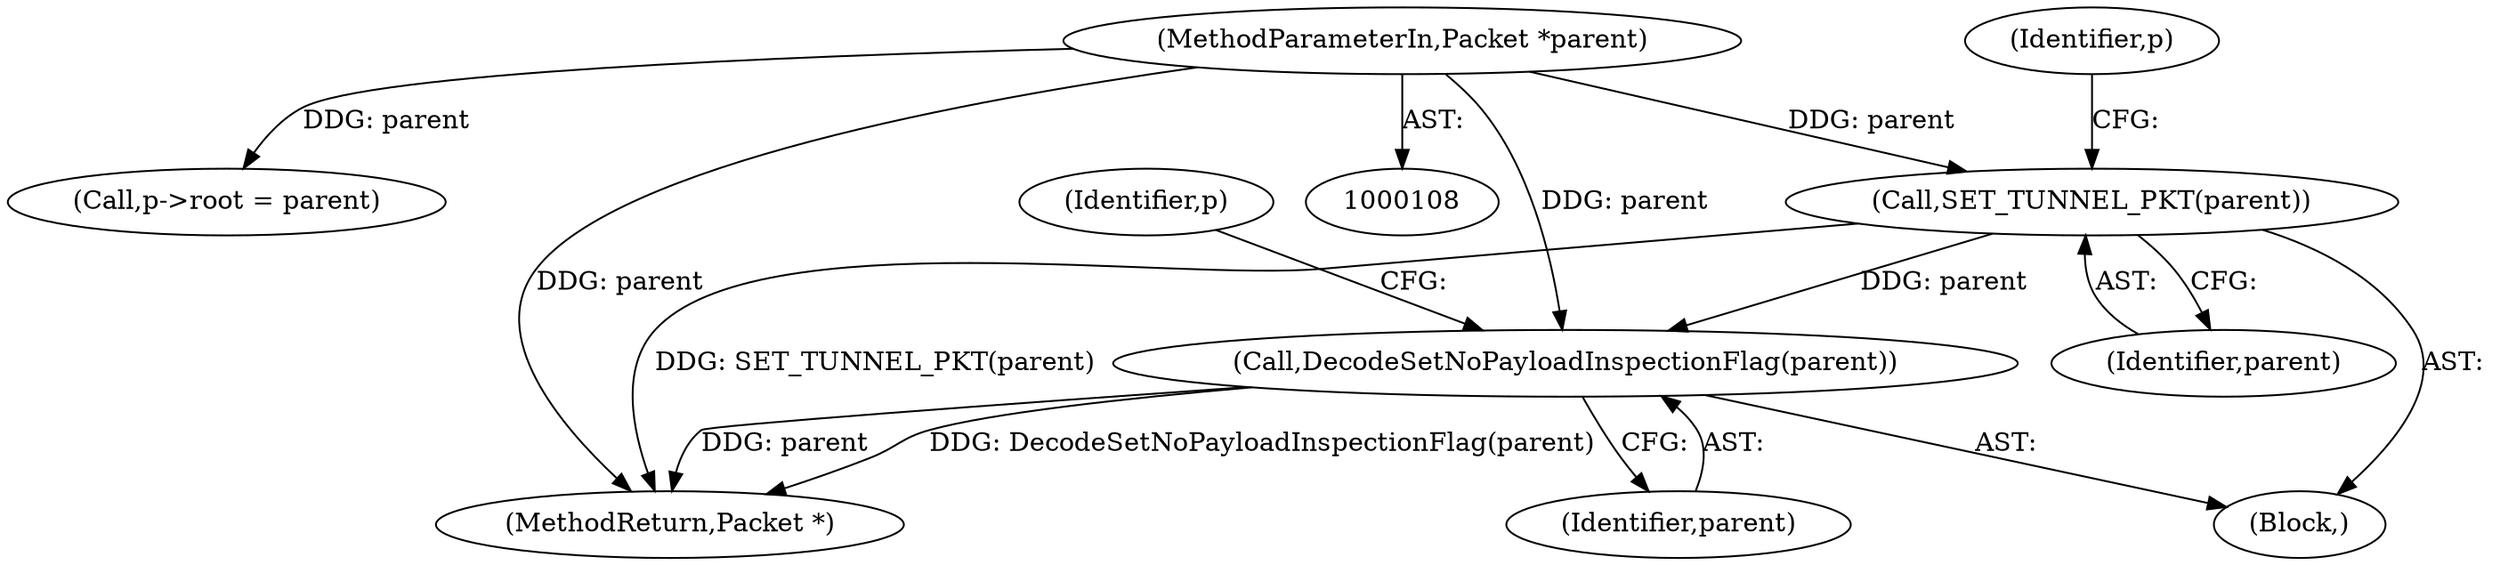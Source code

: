 digraph "0_suricata_11f3659f64a4e42e90cb3c09fcef66894205aefe_2@pointer" {
"1000247" [label="(Call,DecodeSetNoPayloadInspectionFlag(parent))"];
"1000243" [label="(Call,SET_TUNNEL_PKT(parent))"];
"1000111" [label="(MethodParameterIn,Packet *parent)"];
"1000193" [label="(Call,p->root = parent)"];
"1000111" [label="(MethodParameterIn,Packet *parent)"];
"1000116" [label="(Block,)"];
"1000244" [label="(Identifier,parent)"];
"1000248" [label="(Identifier,parent)"];
"1000252" [label="(MethodReturn,Packet *)"];
"1000247" [label="(Call,DecodeSetNoPayloadInspectionFlag(parent))"];
"1000243" [label="(Call,SET_TUNNEL_PKT(parent))"];
"1000246" [label="(Identifier,p)"];
"1000250" [label="(Identifier,p)"];
"1000247" -> "1000116"  [label="AST: "];
"1000247" -> "1000248"  [label="CFG: "];
"1000248" -> "1000247"  [label="AST: "];
"1000250" -> "1000247"  [label="CFG: "];
"1000247" -> "1000252"  [label="DDG: parent"];
"1000247" -> "1000252"  [label="DDG: DecodeSetNoPayloadInspectionFlag(parent)"];
"1000243" -> "1000247"  [label="DDG: parent"];
"1000111" -> "1000247"  [label="DDG: parent"];
"1000243" -> "1000116"  [label="AST: "];
"1000243" -> "1000244"  [label="CFG: "];
"1000244" -> "1000243"  [label="AST: "];
"1000246" -> "1000243"  [label="CFG: "];
"1000243" -> "1000252"  [label="DDG: SET_TUNNEL_PKT(parent)"];
"1000111" -> "1000243"  [label="DDG: parent"];
"1000111" -> "1000108"  [label="AST: "];
"1000111" -> "1000252"  [label="DDG: parent"];
"1000111" -> "1000193"  [label="DDG: parent"];
}
